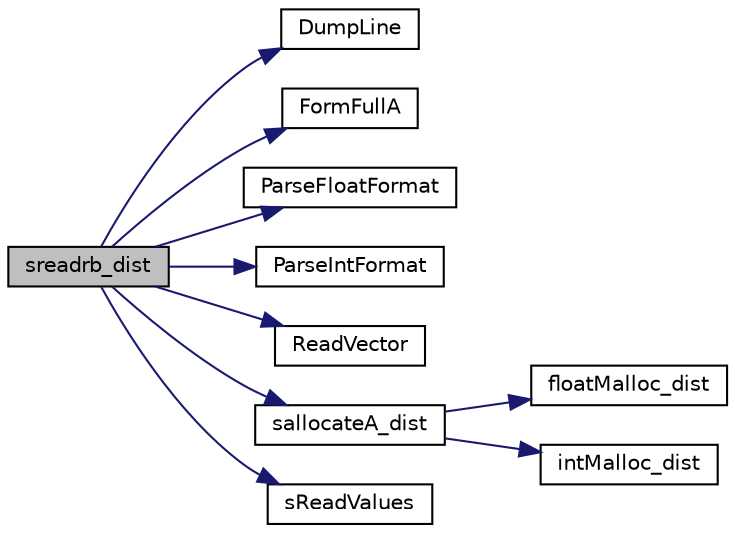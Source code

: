 digraph "sreadrb_dist"
{
 // LATEX_PDF_SIZE
  edge [fontname="Helvetica",fontsize="10",labelfontname="Helvetica",labelfontsize="10"];
  node [fontname="Helvetica",fontsize="10",shape=record];
  rankdir="LR";
  Node1 [label="sreadrb_dist",height=0.2,width=0.4,color="black", fillcolor="grey75", style="filled", fontcolor="black",tooltip=" "];
  Node1 -> Node2 [color="midnightblue",fontsize="10",style="solid",fontname="Helvetica"];
  Node2 [label="DumpLine",height=0.2,width=0.4,color="black", fillcolor="white", style="filled",URL="$sreadrb_8c.html#a6154d1e4d4a4e9cc6e89a1db5f895cd0",tooltip="Eat up the rest of the current line."];
  Node1 -> Node3 [color="midnightblue",fontsize="10",style="solid",fontname="Helvetica"];
  Node3 [label="FormFullA",height=0.2,width=0.4,color="black", fillcolor="white", style="filled",URL="$sreadrb_8c.html#aceea217090b96b64ac642d8c2e240a43",tooltip=" "];
  Node1 -> Node4 [color="midnightblue",fontsize="10",style="solid",fontname="Helvetica"];
  Node4 [label="ParseFloatFormat",height=0.2,width=0.4,color="black", fillcolor="white", style="filled",URL="$sreadrb_8c.html#aebd9c68bf7ad345eeda8831ffe84998b",tooltip=" "];
  Node1 -> Node5 [color="midnightblue",fontsize="10",style="solid",fontname="Helvetica"];
  Node5 [label="ParseIntFormat",height=0.2,width=0.4,color="black", fillcolor="white", style="filled",URL="$sreadrb_8c.html#ad0be8868b68e71a8706fe1e61d9b1fe1",tooltip=" "];
  Node1 -> Node6 [color="midnightblue",fontsize="10",style="solid",fontname="Helvetica"];
  Node6 [label="ReadVector",height=0.2,width=0.4,color="black", fillcolor="white", style="filled",URL="$sreadrb_8c.html#a28101450d48feed9715e5d26ac934ac1",tooltip=" "];
  Node1 -> Node7 [color="midnightblue",fontsize="10",style="solid",fontname="Helvetica"];
  Node7 [label="sallocateA_dist",height=0.2,width=0.4,color="black", fillcolor="white", style="filled",URL="$smemory__dist_8c.html#a5ad7f2f118d127208e0b029cdb5b82e9",tooltip=" "];
  Node7 -> Node8 [color="midnightblue",fontsize="10",style="solid",fontname="Helvetica"];
  Node8 [label="floatMalloc_dist",height=0.2,width=0.4,color="black", fillcolor="white", style="filled",URL="$smemory__dist_8c.html#a331357a595befa771bac9d583c0eb8f4",tooltip=" "];
  Node7 -> Node9 [color="midnightblue",fontsize="10",style="solid",fontname="Helvetica"];
  Node9 [label="intMalloc_dist",height=0.2,width=0.4,color="black", fillcolor="white", style="filled",URL="$memory_8c.html#a2c2df35072e313373438cccdb98b885c",tooltip=" "];
  Node1 -> Node10 [color="midnightblue",fontsize="10",style="solid",fontname="Helvetica"];
  Node10 [label="sReadValues",height=0.2,width=0.4,color="black", fillcolor="white", style="filled",URL="$sreadrb_8c.html#a8c778e54064896767f9a1d8abd166195",tooltip=" "];
}
